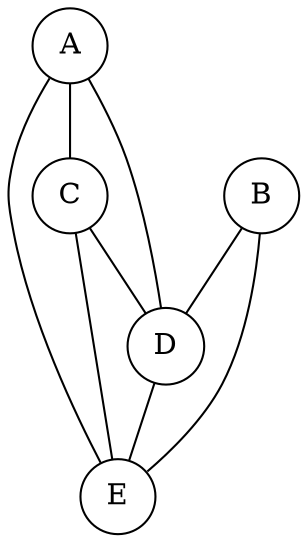 Graph G046 {
  A [shape=circle];
  B [shape=circle];
  C [shape=circle];
  D [shape=circle];
  E [shape=circle];
  A -- C;
  A -- D;
  A -- E;
  B -- D;
  B -- E;
  C -- D;
  C -- E;
  D -- E;
}
